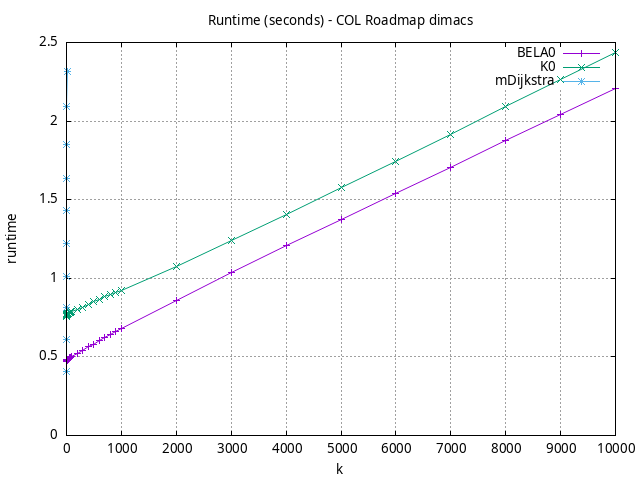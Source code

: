 #!/usr/bin/gnuplot
# -*- coding: utf-8 -*-
#
# results/roadmap/dimacs/COL/USA-road-d.COL.brute-force.runtime.gnuplot
#
# Started on 01/09/2024 14:31:02
# Author: Carlos Linares López
set grid
set xlabel "k"
set ylabel "runtime"

set title "Runtime (seconds) - COL Roadmap dimacs"

set terminal png enhanced font "Ariel,10"
set output 'USA-road-d.COL.brute-force.runtime.png'

plot "-" title "BELA0"      with linesp, "-" title "K0"      with linesp, "-" title "mDijkstra"      with linesp

	1 0.47344872099999996
	2 0.47360939
	3 0.477200244
	4 0.4777800749999999
	5 0.47794754999999994
	6 0.47841864600000006
	7 0.4790356620000001
	8 0.47972168800000003
	9 0.4804782290000001
	10 0.47901024799999997
	20 0.481402706
	30 0.4844811479999999
	40 0.486362727
	50 0.489577518
	60 0.49416579899999996
	70 0.49462459000000003
	80 0.497341482
	90 0.49984101100000006
	100 0.49961397099999993
	200 0.5213166530000001
	300 0.543067219
	400 0.5636017200000001
	500 0.5815214179999999
	600 0.602496651
	700 0.62262746
	800 0.641221192
	900 0.66263273
	1000 0.6776519199999997
	2000 0.8583525200000001
	3000 1.03582613
	4000 1.20716228
	5000 1.37122069
	6000 1.5385054599999999
	7000 1.7061467800000003
	8000 1.87600234
	9000 2.0415023199999998
	10000 2.20828596
end
	1 0.7588835540000001
	2 0.7628661529999999
	3 0.7657651099999999
	4 0.767323841
	5 0.7702070010000002
	6 0.769751696
	7 0.7713688830000001
	8 0.7728241110000001
	9 0.773295863
	10 0.769405908
	20 0.7738289830000002
	30 0.7752501900000002
	40 0.777208567
	50 0.7797148499999998
	60 0.7819108870000001
	70 0.7832186369999998
	80 0.785874548
	90 0.7876851160000001
	100 0.786372389
	200 0.8022103480000001
	300 0.8169153720000001
	400 0.8347376960000003
	500 0.8496585849999998
	600 0.8649373309999997
	700 0.8815369040000001
	800 0.8966746009999998
	900 0.9122659370000001
	1000 0.924271547
	2000 1.0777091
	3000 1.2423585499999998
	4000 1.4063535399999998
	5000 1.57519154
	6000 1.74474424
	7000 1.9162051199999999
	8000 2.0903851400000004
	9000 2.26400154
	10000 2.4386602099999997
end
	1 0.40594901
	2 0.608182191
	3 0.8152511729999999
	4 1.0119669180000002
	5 1.22431882
	6 1.42940368
	7 1.6347593599999999
	8 1.85094558
	9 2.0905390999999995
	10 2.31480313
end
